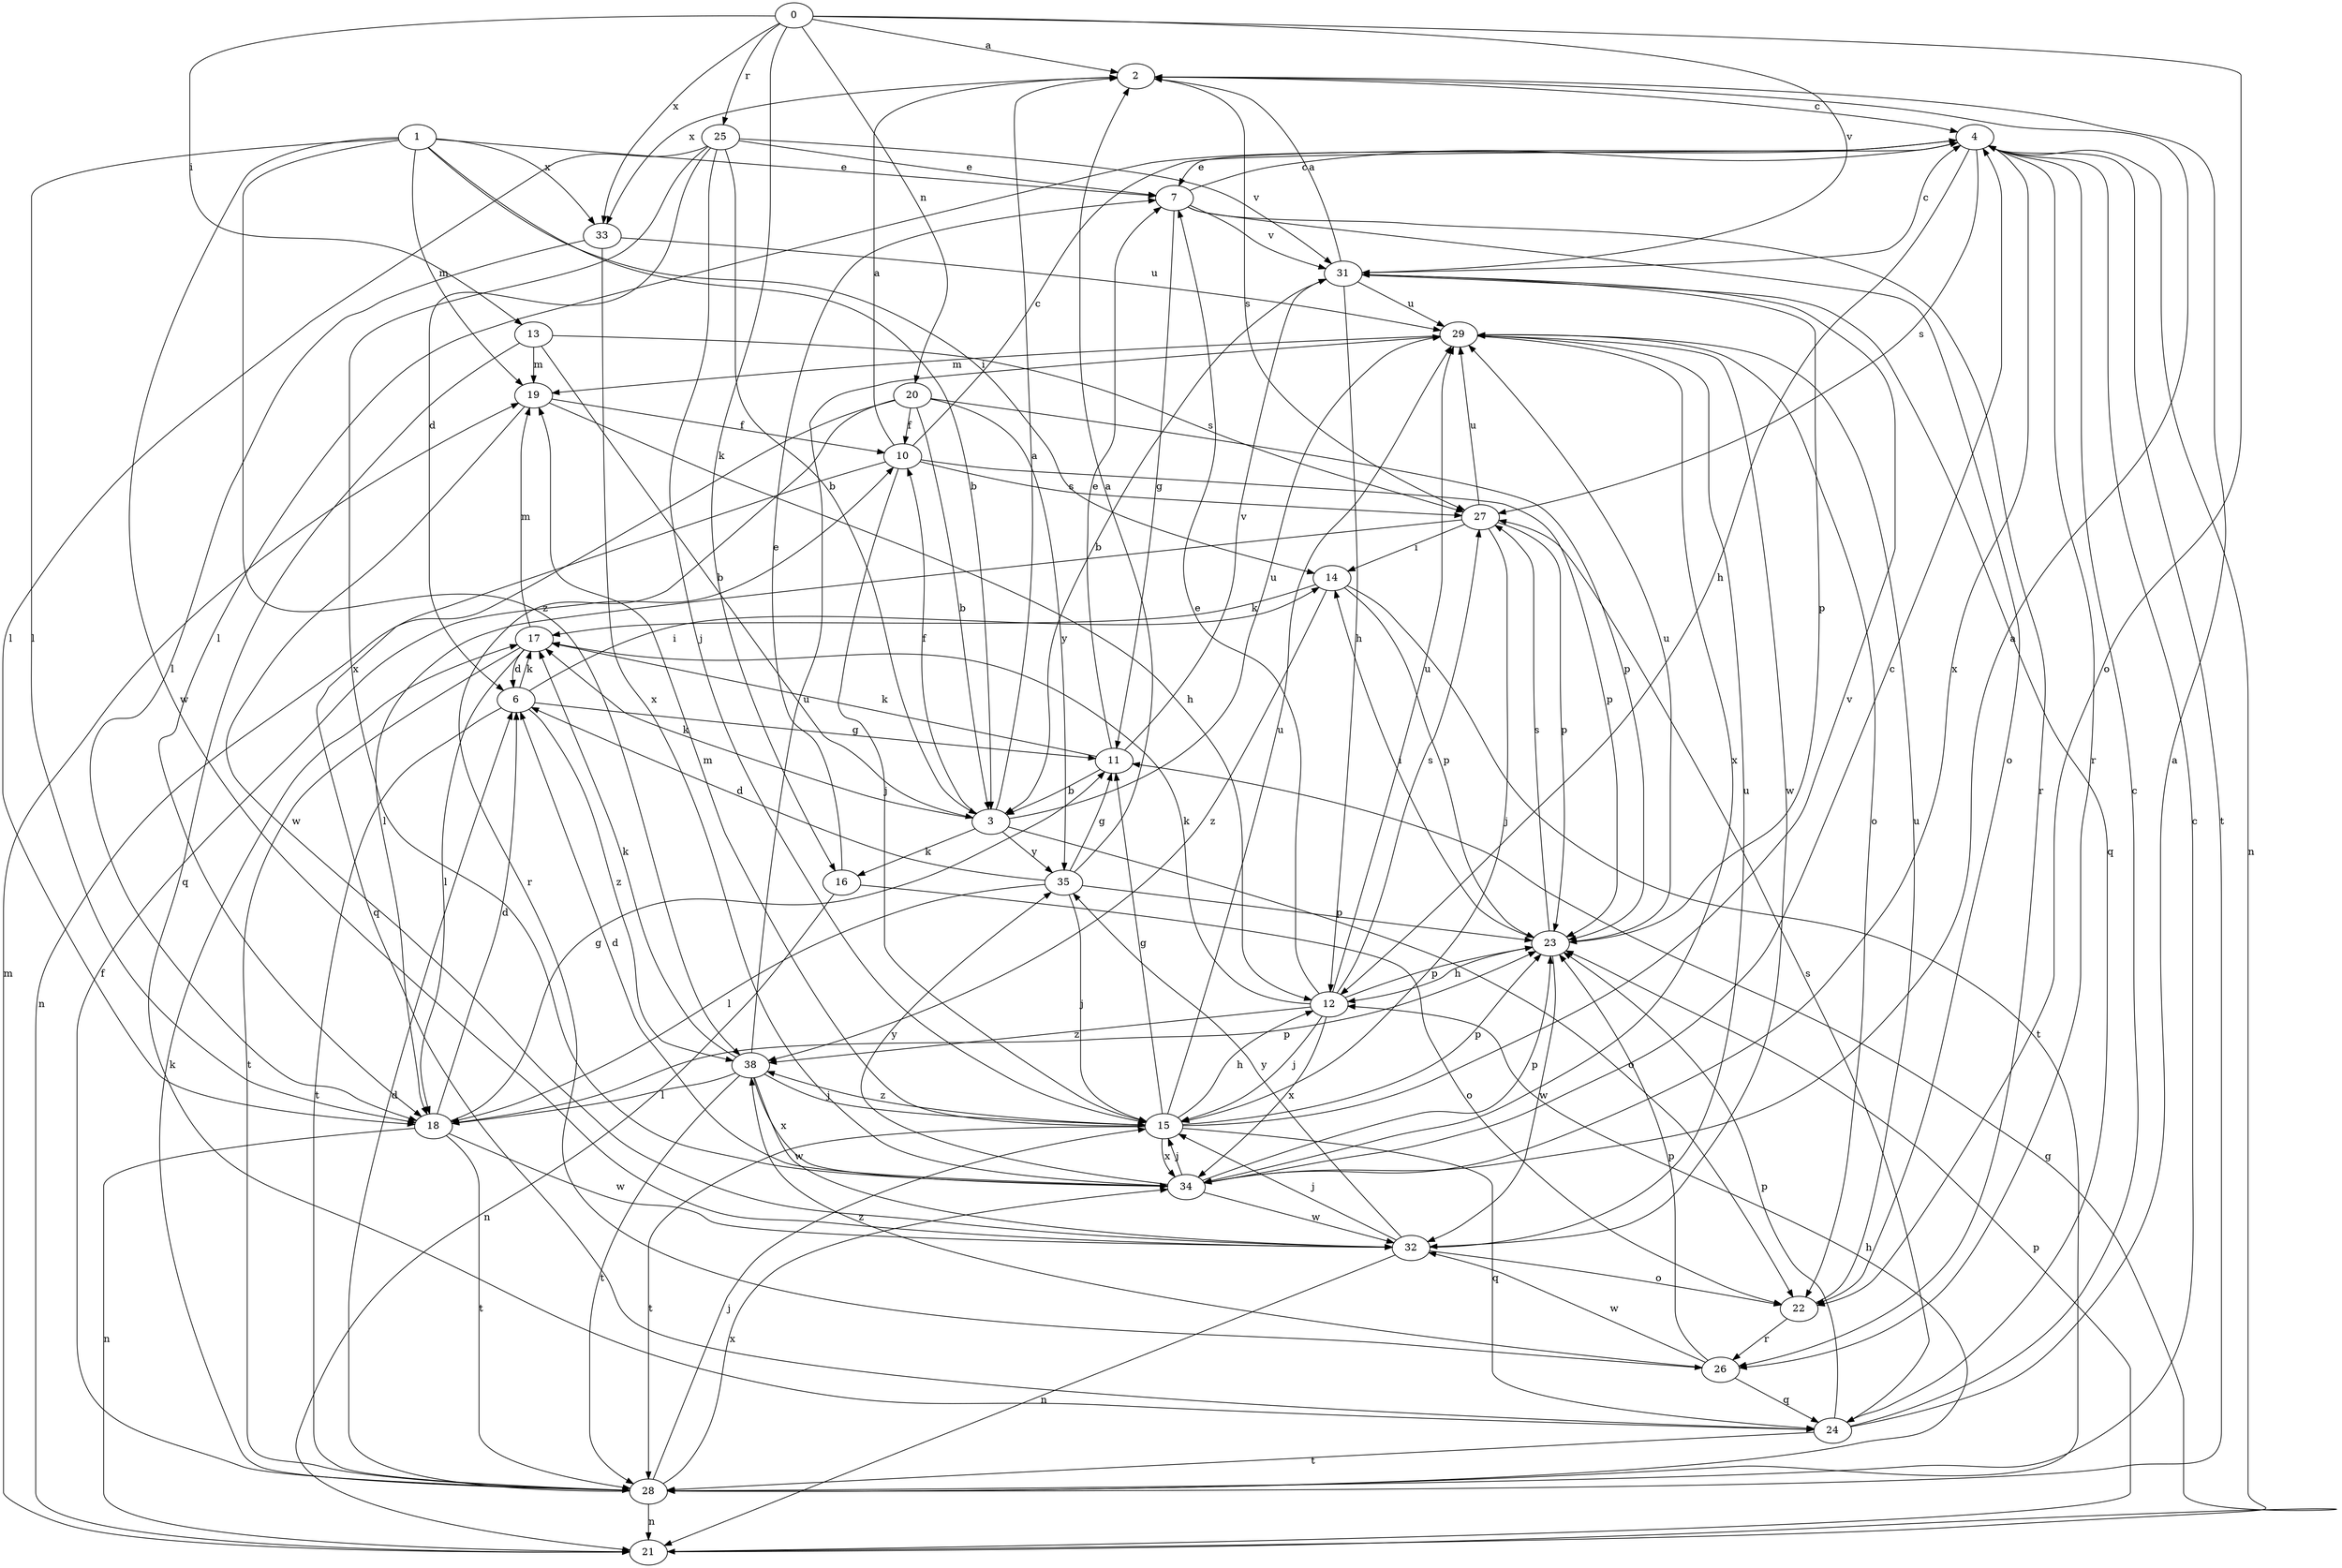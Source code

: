 strict digraph  {
0;
1;
2;
3;
4;
6;
7;
10;
11;
12;
13;
14;
15;
16;
17;
18;
19;
20;
21;
22;
23;
24;
25;
26;
27;
28;
29;
31;
32;
33;
34;
35;
38;
0 -> 2  [label=a];
0 -> 13  [label=i];
0 -> 16  [label=k];
0 -> 20  [label=n];
0 -> 22  [label=o];
0 -> 25  [label=r];
0 -> 31  [label=v];
0 -> 33  [label=x];
1 -> 3  [label=b];
1 -> 7  [label=e];
1 -> 14  [label=i];
1 -> 18  [label=l];
1 -> 19  [label=m];
1 -> 32  [label=w];
1 -> 33  [label=x];
1 -> 38  [label=z];
2 -> 4  [label=c];
2 -> 27  [label=s];
2 -> 33  [label=x];
3 -> 2  [label=a];
3 -> 10  [label=f];
3 -> 16  [label=k];
3 -> 17  [label=k];
3 -> 22  [label=o];
3 -> 29  [label=u];
3 -> 35  [label=y];
4 -> 7  [label=e];
4 -> 12  [label=h];
4 -> 18  [label=l];
4 -> 21  [label=n];
4 -> 26  [label=r];
4 -> 27  [label=s];
4 -> 28  [label=t];
4 -> 34  [label=x];
6 -> 11  [label=g];
6 -> 14  [label=i];
6 -> 17  [label=k];
6 -> 28  [label=t];
6 -> 38  [label=z];
7 -> 4  [label=c];
7 -> 11  [label=g];
7 -> 22  [label=o];
7 -> 26  [label=r];
7 -> 31  [label=v];
10 -> 2  [label=a];
10 -> 4  [label=c];
10 -> 15  [label=j];
10 -> 21  [label=n];
10 -> 23  [label=p];
10 -> 27  [label=s];
11 -> 3  [label=b];
11 -> 7  [label=e];
11 -> 17  [label=k];
11 -> 31  [label=v];
12 -> 7  [label=e];
12 -> 15  [label=j];
12 -> 17  [label=k];
12 -> 23  [label=p];
12 -> 27  [label=s];
12 -> 29  [label=u];
12 -> 34  [label=x];
12 -> 38  [label=z];
13 -> 3  [label=b];
13 -> 19  [label=m];
13 -> 24  [label=q];
13 -> 27  [label=s];
14 -> 17  [label=k];
14 -> 23  [label=p];
14 -> 28  [label=t];
14 -> 38  [label=z];
15 -> 11  [label=g];
15 -> 12  [label=h];
15 -> 19  [label=m];
15 -> 23  [label=p];
15 -> 24  [label=q];
15 -> 28  [label=t];
15 -> 29  [label=u];
15 -> 31  [label=v];
15 -> 34  [label=x];
15 -> 38  [label=z];
16 -> 7  [label=e];
16 -> 21  [label=n];
16 -> 22  [label=o];
17 -> 6  [label=d];
17 -> 18  [label=l];
17 -> 19  [label=m];
17 -> 28  [label=t];
18 -> 6  [label=d];
18 -> 11  [label=g];
18 -> 21  [label=n];
18 -> 23  [label=p];
18 -> 28  [label=t];
18 -> 32  [label=w];
19 -> 10  [label=f];
19 -> 12  [label=h];
19 -> 32  [label=w];
20 -> 3  [label=b];
20 -> 10  [label=f];
20 -> 23  [label=p];
20 -> 24  [label=q];
20 -> 26  [label=r];
20 -> 35  [label=y];
21 -> 11  [label=g];
21 -> 19  [label=m];
21 -> 23  [label=p];
22 -> 26  [label=r];
22 -> 29  [label=u];
23 -> 12  [label=h];
23 -> 14  [label=i];
23 -> 27  [label=s];
23 -> 29  [label=u];
23 -> 32  [label=w];
24 -> 2  [label=a];
24 -> 4  [label=c];
24 -> 23  [label=p];
24 -> 27  [label=s];
24 -> 28  [label=t];
25 -> 3  [label=b];
25 -> 6  [label=d];
25 -> 7  [label=e];
25 -> 15  [label=j];
25 -> 18  [label=l];
25 -> 31  [label=v];
25 -> 34  [label=x];
26 -> 23  [label=p];
26 -> 24  [label=q];
26 -> 32  [label=w];
26 -> 38  [label=z];
27 -> 14  [label=i];
27 -> 15  [label=j];
27 -> 18  [label=l];
27 -> 23  [label=p];
27 -> 29  [label=u];
28 -> 4  [label=c];
28 -> 6  [label=d];
28 -> 10  [label=f];
28 -> 12  [label=h];
28 -> 15  [label=j];
28 -> 17  [label=k];
28 -> 21  [label=n];
28 -> 34  [label=x];
29 -> 19  [label=m];
29 -> 22  [label=o];
29 -> 32  [label=w];
29 -> 34  [label=x];
31 -> 2  [label=a];
31 -> 3  [label=b];
31 -> 4  [label=c];
31 -> 12  [label=h];
31 -> 23  [label=p];
31 -> 24  [label=q];
31 -> 29  [label=u];
32 -> 15  [label=j];
32 -> 21  [label=n];
32 -> 22  [label=o];
32 -> 29  [label=u];
32 -> 35  [label=y];
33 -> 18  [label=l];
33 -> 29  [label=u];
33 -> 34  [label=x];
34 -> 2  [label=a];
34 -> 4  [label=c];
34 -> 6  [label=d];
34 -> 15  [label=j];
34 -> 23  [label=p];
34 -> 32  [label=w];
34 -> 35  [label=y];
35 -> 2  [label=a];
35 -> 6  [label=d];
35 -> 11  [label=g];
35 -> 15  [label=j];
35 -> 18  [label=l];
35 -> 23  [label=p];
38 -> 15  [label=j];
38 -> 17  [label=k];
38 -> 18  [label=l];
38 -> 28  [label=t];
38 -> 29  [label=u];
38 -> 32  [label=w];
38 -> 34  [label=x];
}
